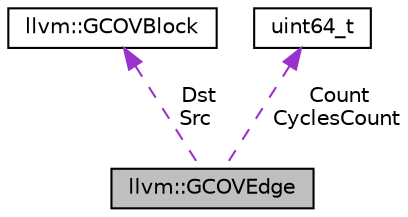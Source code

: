 digraph "llvm::GCOVEdge"
{
 // LATEX_PDF_SIZE
  bgcolor="transparent";
  edge [fontname="Helvetica",fontsize="10",labelfontname="Helvetica",labelfontsize="10"];
  node [fontname="Helvetica",fontsize="10",shape="box"];
  Node1 [label="llvm::GCOVEdge",height=0.2,width=0.4,color="black", fillcolor="grey75", style="filled", fontcolor="black",tooltip="GCOVEdge - Collects edge information."];
  Node2 -> Node1 [dir="back",color="darkorchid3",fontsize="10",style="dashed",label=" Dst\nSrc" ,fontname="Helvetica"];
  Node2 [label="llvm::GCOVBlock",height=0.2,width=0.4,color="black",URL="$classllvm_1_1GCOVBlock.html",tooltip="GCOVBlock - Collects block information."];
  Node3 -> Node1 [dir="back",color="darkorchid3",fontsize="10",style="dashed",label=" Count\nCyclesCount" ,fontname="Helvetica"];
  Node3 [label="uint64_t",height=0.2,width=0.4,color="black",tooltip=" "];
}
